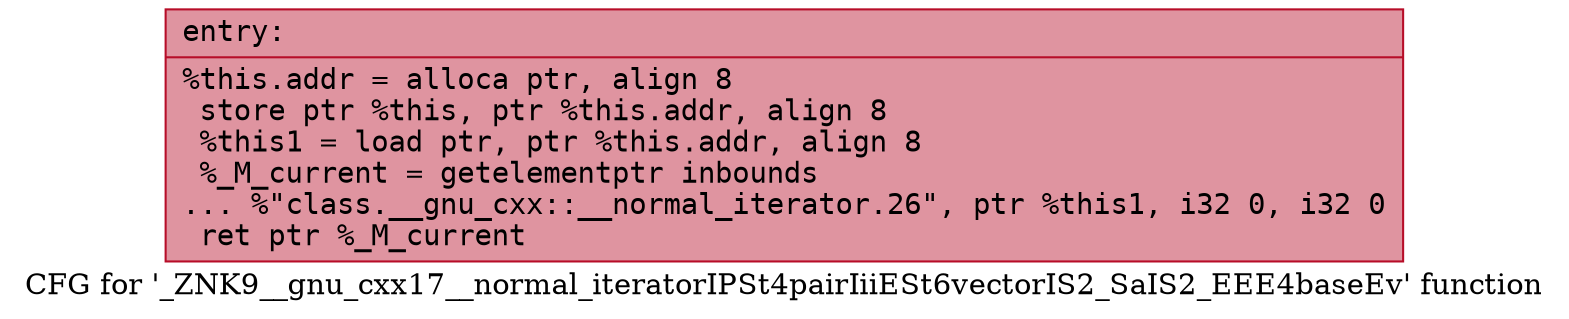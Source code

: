 digraph "CFG for '_ZNK9__gnu_cxx17__normal_iteratorIPSt4pairIiiESt6vectorIS2_SaIS2_EEE4baseEv' function" {
	label="CFG for '_ZNK9__gnu_cxx17__normal_iteratorIPSt4pairIiiESt6vectorIS2_SaIS2_EEE4baseEv' function";

	Node0x56307d7357b0 [shape=record,color="#b70d28ff", style=filled, fillcolor="#b70d2870" fontname="Courier",label="{entry:\l|  %this.addr = alloca ptr, align 8\l  store ptr %this, ptr %this.addr, align 8\l  %this1 = load ptr, ptr %this.addr, align 8\l  %_M_current = getelementptr inbounds\l... %\"class.__gnu_cxx::__normal_iterator.26\", ptr %this1, i32 0, i32 0\l  ret ptr %_M_current\l}"];
}
